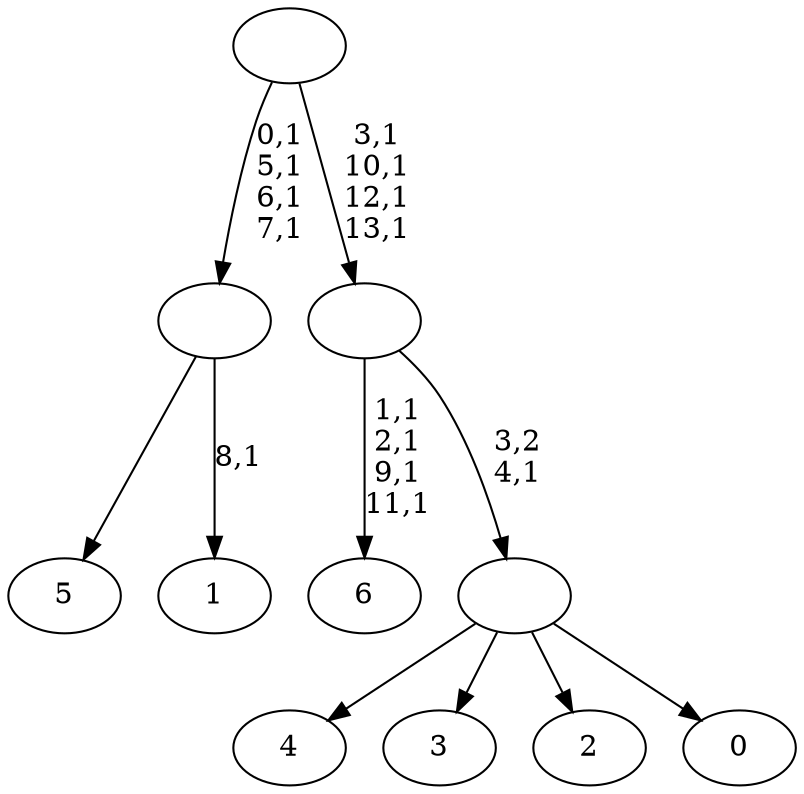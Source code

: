 digraph T {
	21 [label="6"]
	16 [label="5"]
	15 [label="4"]
	14 [label="3"]
	13 [label="2"]
	12 [label="1"]
	10 [label=""]
	6 [label="0"]
	5 [label=""]
	4 [label=""]
	0 [label=""]
	10 -> 12 [label="8,1"]
	10 -> 16 [label=""]
	5 -> 15 [label=""]
	5 -> 14 [label=""]
	5 -> 13 [label=""]
	5 -> 6 [label=""]
	4 -> 21 [label="1,1\n2,1\n9,1\n11,1"]
	4 -> 5 [label="3,2\n4,1"]
	0 -> 4 [label="3,1\n10,1\n12,1\n13,1"]
	0 -> 10 [label="0,1\n5,1\n6,1\n7,1"]
}
